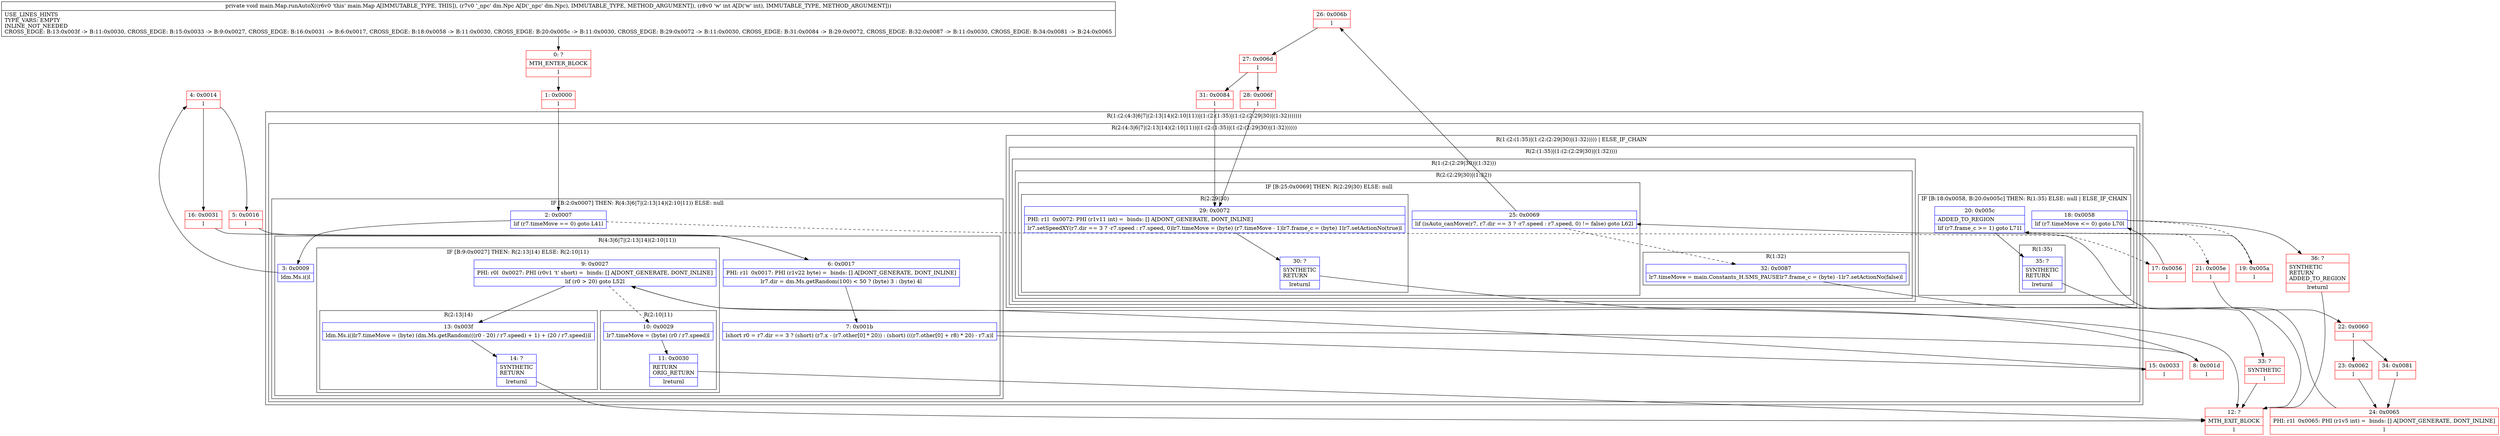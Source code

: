 digraph "CFG formain.Map.runAutoX(Ldm\/Npc;I)V" {
subgraph cluster_Region_304515819 {
label = "R(1:(2:(4:3|6|7|(2:13|14)(2:10|11))|(1:(2:(1:35)|(1:(2:(2:29|30)|(1:32)))))))";
node [shape=record,color=blue];
subgraph cluster_Region_1309775398 {
label = "R(2:(4:3|6|7|(2:13|14)(2:10|11))|(1:(2:(1:35)|(1:(2:(2:29|30)|(1:32))))))";
node [shape=record,color=blue];
subgraph cluster_IfRegion_522468539 {
label = "IF [B:2:0x0007] THEN: R(4:3|6|7|(2:13|14)(2:10|11)) ELSE: null";
node [shape=record,color=blue];
Node_2 [shape=record,label="{2\:\ 0x0007|lif (r7.timeMove == 0) goto L41l}"];
subgraph cluster_Region_126534679 {
label = "R(4:3|6|7|(2:13|14)(2:10|11))";
node [shape=record,color=blue];
Node_3 [shape=record,label="{3\:\ 0x0009|ldm.Ms.i()l}"];
Node_6 [shape=record,label="{6\:\ 0x0017|PHI: r1l  0x0017: PHI (r1v22 byte) =  binds: [] A[DONT_GENERATE, DONT_INLINE]\l|lr7.dir = dm.Ms.getRandom(100) \< 50 ? (byte) 3 : (byte) 4l}"];
Node_7 [shape=record,label="{7\:\ 0x001b|lshort r0 = r7.dir == 3 ? (short) (r7.x \- (r7.other[0] * 20)) : (short) (((r7.other[0] + r8) * 20) \- r7.x)l}"];
subgraph cluster_IfRegion_481826982 {
label = "IF [B:9:0x0027] THEN: R(2:13|14) ELSE: R(2:10|11)";
node [shape=record,color=blue];
Node_9 [shape=record,label="{9\:\ 0x0027|PHI: r0l  0x0027: PHI (r0v1 't' short) =  binds: [] A[DONT_GENERATE, DONT_INLINE]\l|lif (r0 \> 20) goto L52l}"];
subgraph cluster_Region_699593389 {
label = "R(2:13|14)";
node [shape=record,color=blue];
Node_13 [shape=record,label="{13\:\ 0x003f|ldm.Ms.i()lr7.timeMove = (byte) (dm.Ms.getRandom(((r0 \- 20) \/ r7.speed) + 1) + (20 \/ r7.speed))l}"];
Node_14 [shape=record,label="{14\:\ ?|SYNTHETIC\lRETURN\l|lreturnl}"];
}
subgraph cluster_Region_1921440717 {
label = "R(2:10|11)";
node [shape=record,color=blue];
Node_10 [shape=record,label="{10\:\ 0x0029|lr7.timeMove = (byte) (r0 \/ r7.speed)l}"];
Node_11 [shape=record,label="{11\:\ 0x0030|RETURN\lORIG_RETURN\l|lreturnl}"];
}
}
}
}
subgraph cluster_Region_1534633201 {
label = "R(1:(2:(1:35)|(1:(2:(2:29|30)|(1:32))))) | ELSE_IF_CHAIN\l";
node [shape=record,color=blue];
subgraph cluster_Region_2100239527 {
label = "R(2:(1:35)|(1:(2:(2:29|30)|(1:32))))";
node [shape=record,color=blue];
subgraph cluster_IfRegion_1062012290 {
label = "IF [B:18:0x0058, B:20:0x005c] THEN: R(1:35) ELSE: null | ELSE_IF_CHAIN\l";
node [shape=record,color=blue];
Node_18 [shape=record,label="{18\:\ 0x0058|lif (r7.timeMove \<= 0) goto L70l}"];
Node_20 [shape=record,label="{20\:\ 0x005c|ADDED_TO_REGION\l|lif (r7.frame_c \>= 1) goto L71l}"];
subgraph cluster_Region_28452660 {
label = "R(1:35)";
node [shape=record,color=blue];
Node_35 [shape=record,label="{35\:\ ?|SYNTHETIC\lRETURN\l|lreturnl}"];
}
}
subgraph cluster_Region_536040671 {
label = "R(1:(2:(2:29|30)|(1:32)))";
node [shape=record,color=blue];
subgraph cluster_Region_448575906 {
label = "R(2:(2:29|30)|(1:32))";
node [shape=record,color=blue];
subgraph cluster_IfRegion_1300946530 {
label = "IF [B:25:0x0069] THEN: R(2:29|30) ELSE: null";
node [shape=record,color=blue];
Node_25 [shape=record,label="{25\:\ 0x0069|lif (isAuto_canMove(r7, r7.dir == 3 ? \-r7.speed : r7.speed, 0) != false) goto L62l}"];
subgraph cluster_Region_1569835872 {
label = "R(2:29|30)";
node [shape=record,color=blue];
Node_29 [shape=record,label="{29\:\ 0x0072|PHI: r1l  0x0072: PHI (r1v11 int) =  binds: [] A[DONT_GENERATE, DONT_INLINE]\l|lr7.setSpeedXY(r7.dir == 3 ? \-r7.speed : r7.speed, 0)lr7.timeMove = (byte) (r7.timeMove \- 1)lr7.frame_c = (byte) 1lr7.setActionNo(true)l}"];
Node_30 [shape=record,label="{30\:\ ?|SYNTHETIC\lRETURN\l|lreturnl}"];
}
}
subgraph cluster_Region_1480669601 {
label = "R(1:32)";
node [shape=record,color=blue];
Node_32 [shape=record,label="{32\:\ 0x0087|lr7.timeMove = main.Constants_H.SMS_PAUSElr7.frame_c = (byte) \-1lr7.setActionNo(false)l}"];
}
}
}
}
}
}
}
Node_0 [shape=record,color=red,label="{0\:\ ?|MTH_ENTER_BLOCK\l|l}"];
Node_1 [shape=record,color=red,label="{1\:\ 0x0000|l}"];
Node_4 [shape=record,color=red,label="{4\:\ 0x0014|l}"];
Node_5 [shape=record,color=red,label="{5\:\ 0x0016|l}"];
Node_8 [shape=record,color=red,label="{8\:\ 0x001d|l}"];
Node_12 [shape=record,color=red,label="{12\:\ ?|MTH_EXIT_BLOCK\l|l}"];
Node_15 [shape=record,color=red,label="{15\:\ 0x0033|l}"];
Node_16 [shape=record,color=red,label="{16\:\ 0x0031|l}"];
Node_17 [shape=record,color=red,label="{17\:\ 0x0056|l}"];
Node_19 [shape=record,color=red,label="{19\:\ 0x005a|l}"];
Node_21 [shape=record,color=red,label="{21\:\ 0x005e|l}"];
Node_22 [shape=record,color=red,label="{22\:\ 0x0060|l}"];
Node_23 [shape=record,color=red,label="{23\:\ 0x0062|l}"];
Node_24 [shape=record,color=red,label="{24\:\ 0x0065|PHI: r1l  0x0065: PHI (r1v5 int) =  binds: [] A[DONT_GENERATE, DONT_INLINE]\l|l}"];
Node_26 [shape=record,color=red,label="{26\:\ 0x006b|l}"];
Node_27 [shape=record,color=red,label="{27\:\ 0x006d|l}"];
Node_28 [shape=record,color=red,label="{28\:\ 0x006f|l}"];
Node_31 [shape=record,color=red,label="{31\:\ 0x0084|l}"];
Node_33 [shape=record,color=red,label="{33\:\ ?|SYNTHETIC\l|l}"];
Node_34 [shape=record,color=red,label="{34\:\ 0x0081|l}"];
Node_36 [shape=record,color=red,label="{36\:\ ?|SYNTHETIC\lRETURN\lADDED_TO_REGION\l|lreturnl}"];
MethodNode[shape=record,label="{private void main.Map.runAutoX((r6v0 'this' main.Map A[IMMUTABLE_TYPE, THIS]), (r7v0 '_npc' dm.Npc A[D('_npc' dm.Npc), IMMUTABLE_TYPE, METHOD_ARGUMENT]), (r8v0 'w' int A[D('w' int), IMMUTABLE_TYPE, METHOD_ARGUMENT]))  | USE_LINES_HINTS\lTYPE_VARS: EMPTY\lINLINE_NOT_NEEDED\lCROSS_EDGE: B:13:0x003f \-\> B:11:0x0030, CROSS_EDGE: B:15:0x0033 \-\> B:9:0x0027, CROSS_EDGE: B:16:0x0031 \-\> B:6:0x0017, CROSS_EDGE: B:18:0x0058 \-\> B:11:0x0030, CROSS_EDGE: B:20:0x005c \-\> B:11:0x0030, CROSS_EDGE: B:29:0x0072 \-\> B:11:0x0030, CROSS_EDGE: B:31:0x0084 \-\> B:29:0x0072, CROSS_EDGE: B:32:0x0087 \-\> B:11:0x0030, CROSS_EDGE: B:34:0x0081 \-\> B:24:0x0065\l}"];
MethodNode -> Node_0;
Node_2 -> Node_3;
Node_2 -> Node_17[style=dashed];
Node_3 -> Node_4;
Node_6 -> Node_7;
Node_7 -> Node_8;
Node_7 -> Node_15;
Node_9 -> Node_10[style=dashed];
Node_9 -> Node_13;
Node_13 -> Node_14;
Node_14 -> Node_12;
Node_10 -> Node_11;
Node_11 -> Node_12;
Node_18 -> Node_19[style=dashed];
Node_18 -> Node_36;
Node_20 -> Node_21[style=dashed];
Node_20 -> Node_35;
Node_35 -> Node_12;
Node_25 -> Node_26;
Node_25 -> Node_32[style=dashed];
Node_29 -> Node_30;
Node_30 -> Node_12;
Node_32 -> Node_33;
Node_0 -> Node_1;
Node_1 -> Node_2;
Node_4 -> Node_5;
Node_4 -> Node_16;
Node_5 -> Node_6;
Node_8 -> Node_9;
Node_15 -> Node_9;
Node_16 -> Node_6;
Node_17 -> Node_18;
Node_19 -> Node_20;
Node_21 -> Node_22;
Node_22 -> Node_23;
Node_22 -> Node_34;
Node_23 -> Node_24;
Node_24 -> Node_25;
Node_26 -> Node_27;
Node_27 -> Node_28;
Node_27 -> Node_31;
Node_28 -> Node_29;
Node_31 -> Node_29;
Node_33 -> Node_12;
Node_34 -> Node_24;
Node_36 -> Node_12;
}

